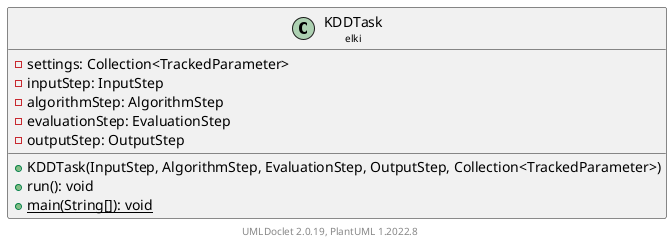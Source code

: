 @startuml
    remove .*\.(Instance|Par|Parameterizer|Factory)$
    set namespaceSeparator none
    hide empty fields
    hide empty methods

    class "<size:14>KDDTask\n<size:10>elki" as elki.KDDTask [[KDDTask.html]] {
        -settings: Collection<TrackedParameter>
        -inputStep: InputStep
        -algorithmStep: AlgorithmStep
        -evaluationStep: EvaluationStep
        -outputStep: OutputStep
        +KDDTask(InputStep, AlgorithmStep, EvaluationStep, OutputStep, Collection<TrackedParameter>)
        +run(): void
        {static} +main(String[]): void
    }
    class "<size:14>KDDTask.Par\n<size:10>elki" as elki.KDDTask.Par [[KDDTask.Par.html]]

    elki.KDDTask +-- elki.KDDTask.Par

    center footer UMLDoclet 2.0.19, PlantUML 1.2022.8
@enduml

